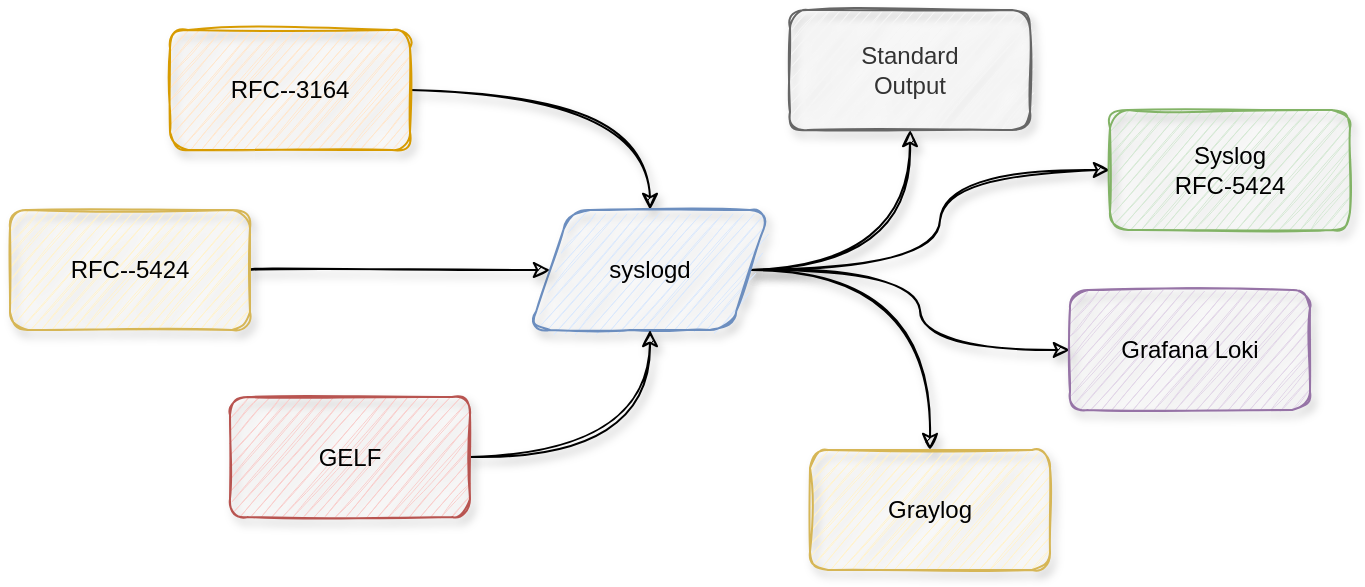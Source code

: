 <mxfile version="20.5.3" type="embed"><diagram id="23iRSUPoRavnBvh4doch" name="Page-1"><mxGraphModel dx="1115" dy="620" grid="1" gridSize="10" guides="1" tooltips="1" connect="1" arrows="1" fold="1" page="1" pageScale="1" pageWidth="1169" pageHeight="827" math="0" shadow="0"><root><mxCell id="0"/><mxCell id="1" parent="0"/><mxCell id="10" style="edgeStyle=orthogonalEdgeStyle;orthogonalLoop=1;jettySize=auto;html=1;curved=1;sketch=1;shadow=1;" parent="1" source="2" target="3" edge="1"><mxGeometry relative="1" as="geometry"/></mxCell><mxCell id="2" value="RFC--3164" style="rounded=1;whiteSpace=wrap;html=1;sketch=1;shadow=1;fillColor=#ffe6cc;strokeColor=#d79b00;" parent="1" vertex="1"><mxGeometry x="100" y="40" width="120" height="60" as="geometry"/></mxCell><mxCell id="13" style="edgeStyle=orthogonalEdgeStyle;curved=1;sketch=1;orthogonalLoop=1;jettySize=auto;html=1;shadow=1;" parent="1" source="3" target="9" edge="1"><mxGeometry relative="1" as="geometry"/></mxCell><mxCell id="14" style="edgeStyle=orthogonalEdgeStyle;curved=1;sketch=1;orthogonalLoop=1;jettySize=auto;html=1;shadow=1;" parent="1" source="3" target="6" edge="1"><mxGeometry relative="1" as="geometry"/></mxCell><mxCell id="15" style="edgeStyle=orthogonalEdgeStyle;curved=1;sketch=1;orthogonalLoop=1;jettySize=auto;html=1;shadow=1;" parent="1" source="3" target="7" edge="1"><mxGeometry relative="1" as="geometry"/></mxCell><mxCell id="16" style="edgeStyle=orthogonalEdgeStyle;curved=1;sketch=1;orthogonalLoop=1;jettySize=auto;html=1;shadow=1;" parent="1" source="3" target="8" edge="1"><mxGeometry relative="1" as="geometry"/></mxCell><mxCell id="3" value="syslogd" style="shape=parallelogram;perimeter=parallelogramPerimeter;whiteSpace=wrap;html=1;fixedSize=1;sketch=1;rounded=1;shadow=1;fillColor=#dae8fc;strokeColor=#6c8ebf;" parent="1" vertex="1"><mxGeometry x="280" y="130" width="120" height="60" as="geometry"/></mxCell><mxCell id="11" style="edgeStyle=orthogonalEdgeStyle;curved=1;sketch=1;orthogonalLoop=1;jettySize=auto;html=1;shadow=1;" parent="1" source="4" target="3" edge="1"><mxGeometry relative="1" as="geometry"/></mxCell><mxCell id="4" value="RFC--5424" style="rounded=1;whiteSpace=wrap;html=1;sketch=1;shadow=1;fillColor=#fff2cc;strokeColor=#d6b656;" parent="1" vertex="1"><mxGeometry x="20" y="130" width="120" height="60" as="geometry"/></mxCell><mxCell id="12" style="edgeStyle=orthogonalEdgeStyle;curved=1;sketch=1;orthogonalLoop=1;jettySize=auto;html=1;shadow=1;" parent="1" source="5" target="3" edge="1"><mxGeometry relative="1" as="geometry"/></mxCell><mxCell id="5" value="GELF" style="rounded=1;whiteSpace=wrap;html=1;sketch=1;shadow=1;fillColor=#f8cecc;strokeColor=#b85450;" parent="1" vertex="1"><mxGeometry x="130" y="223.5" width="120" height="60" as="geometry"/></mxCell><mxCell id="6" value="Syslog&lt;br&gt;RFC-5424" style="rounded=1;whiteSpace=wrap;html=1;sketch=1;shadow=1;fillColor=#d5e8d4;strokeColor=#82b366;" parent="1" vertex="1"><mxGeometry x="570" y="80" width="120" height="60" as="geometry"/></mxCell><mxCell id="7" value="Grafana Loki" style="rounded=1;whiteSpace=wrap;html=1;sketch=1;shadow=1;fillColor=#e1d5e7;strokeColor=#9673a6;" parent="1" vertex="1"><mxGeometry x="550" y="170" width="120" height="60" as="geometry"/></mxCell><mxCell id="8" value="Graylog" style="rounded=1;whiteSpace=wrap;html=1;sketch=1;shadow=1;fillColor=#fff2cc;strokeColor=#d6b656;" parent="1" vertex="1"><mxGeometry x="420" y="250" width="120" height="60" as="geometry"/></mxCell><mxCell id="9" value="Standard&lt;br&gt;Output" style="rounded=1;whiteSpace=wrap;html=1;sketch=1;shadow=1;fillColor=#f5f5f5;strokeColor=#666666;fontColor=#333333;" parent="1" vertex="1"><mxGeometry x="410" y="30" width="120" height="60" as="geometry"/></mxCell></root></mxGraphModel></diagram></mxfile>